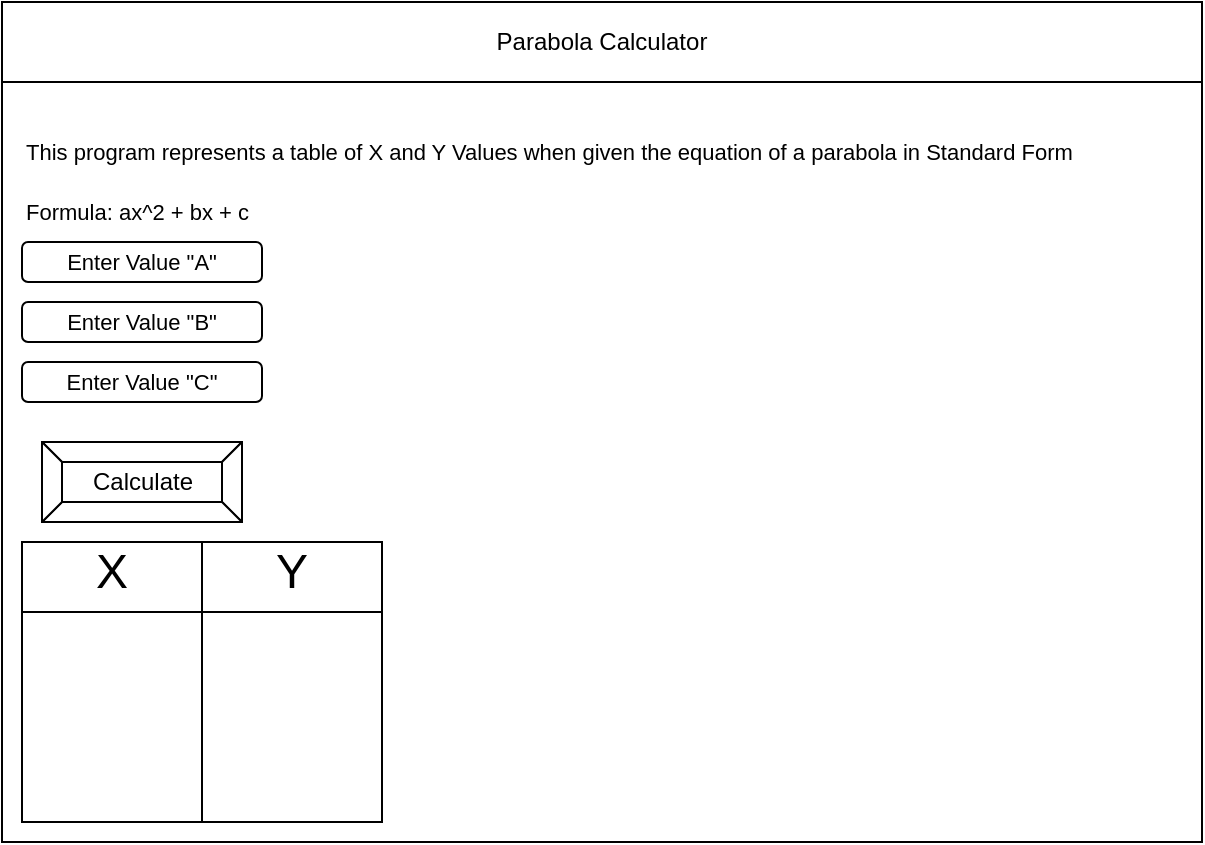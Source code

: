 <mxfile>
    <diagram id="pIaEtrtLPv3HG8r1JEND" name="Page-1">
        <mxGraphModel dx="657" dy="501" grid="1" gridSize="10" guides="1" tooltips="1" connect="1" arrows="1" fold="1" page="1" pageScale="1" pageWidth="850" pageHeight="1100" math="0" shadow="0">
            <root>
                <mxCell id="0"/>
                <mxCell id="1" parent="0"/>
                <mxCell id="2" value="" style="rounded=0;whiteSpace=wrap;html=1;" parent="1" vertex="1">
                    <mxGeometry x="80" y="80" width="600" height="420" as="geometry"/>
                </mxCell>
                <mxCell id="3" value="Parabola Calculator" style="rounded=0;whiteSpace=wrap;html=1;" parent="1" vertex="1">
                    <mxGeometry x="80" y="80" width="600" height="40" as="geometry"/>
                </mxCell>
                <mxCell id="6" value="Calculate" style="labelPosition=center;verticalLabelPosition=middle;align=center;html=1;shape=mxgraph.basic.button;dx=10;" parent="1" vertex="1">
                    <mxGeometry x="100" y="300" width="100" height="40" as="geometry"/>
                </mxCell>
                <mxCell id="13" value="This program represents a table of X and Y Values when given the equation of a parabola in Standard Form&amp;nbsp;" style="text;html=1;strokeColor=none;fillColor=none;align=left;verticalAlign=middle;whiteSpace=wrap;rounded=0;fontSize=11;" vertex="1" parent="1">
                    <mxGeometry x="90" y="140" width="590" height="30" as="geometry"/>
                </mxCell>
                <mxCell id="14" value="Formula: ax^2 + bx + c" style="text;html=1;strokeColor=none;fillColor=none;align=left;verticalAlign=middle;whiteSpace=wrap;rounded=0;fontSize=11;" vertex="1" parent="1">
                    <mxGeometry x="90" y="170" width="590" height="30" as="geometry"/>
                </mxCell>
                <mxCell id="15" value="Enter Value &quot;A&quot;" style="rounded=1;whiteSpace=wrap;html=1;fontSize=11;" vertex="1" parent="1">
                    <mxGeometry x="90" y="200" width="120" height="20" as="geometry"/>
                </mxCell>
                <mxCell id="16" value="Enter Value &quot;B&quot;" style="rounded=1;whiteSpace=wrap;html=1;fontSize=11;" vertex="1" parent="1">
                    <mxGeometry x="90" y="230" width="120" height="20" as="geometry"/>
                </mxCell>
                <mxCell id="17" value="Enter Value &quot;C&quot;" style="rounded=1;whiteSpace=wrap;html=1;fontSize=11;" vertex="1" parent="1">
                    <mxGeometry x="90" y="260" width="120" height="20" as="geometry"/>
                </mxCell>
                <mxCell id="19" value="" style="rounded=0;whiteSpace=wrap;html=1;fontSize=11;" vertex="1" parent="1">
                    <mxGeometry x="90" y="350" width="180" height="140" as="geometry"/>
                </mxCell>
                <mxCell id="21" value="" style="endArrow=none;html=1;fontSize=11;exitX=0.5;exitY=1;exitDx=0;exitDy=0;entryX=0.5;entryY=0;entryDx=0;entryDy=0;" edge="1" parent="1" source="19" target="19">
                    <mxGeometry width="50" height="50" relative="1" as="geometry">
                        <mxPoint x="160" y="400" as="sourcePoint"/>
                        <mxPoint x="210" y="350" as="targetPoint"/>
                    </mxGeometry>
                </mxCell>
                <mxCell id="23" value="" style="endArrow=none;html=1;fontSize=11;entryX=1;entryY=0.25;entryDx=0;entryDy=0;exitX=0;exitY=0.25;exitDx=0;exitDy=0;" edge="1" parent="1" source="19" target="19">
                    <mxGeometry width="50" height="50" relative="1" as="geometry">
                        <mxPoint x="100" y="410" as="sourcePoint"/>
                        <mxPoint x="150" y="360" as="targetPoint"/>
                    </mxGeometry>
                </mxCell>
                <mxCell id="24" value="&lt;font style=&quot;font-size: 24px&quot;&gt;X&lt;/font&gt;" style="text;html=1;strokeColor=none;fillColor=none;align=center;verticalAlign=middle;whiteSpace=wrap;rounded=0;fontSize=11;" vertex="1" parent="1">
                    <mxGeometry x="120" y="350" width="30" height="30" as="geometry"/>
                </mxCell>
                <mxCell id="26" value="&lt;font style=&quot;font-size: 24px&quot;&gt;Y&lt;/font&gt;" style="text;html=1;strokeColor=none;fillColor=none;align=center;verticalAlign=middle;whiteSpace=wrap;rounded=0;fontSize=11;" vertex="1" parent="1">
                    <mxGeometry x="210" y="350" width="30" height="30" as="geometry"/>
                </mxCell>
            </root>
        </mxGraphModel>
    </diagram>
</mxfile>